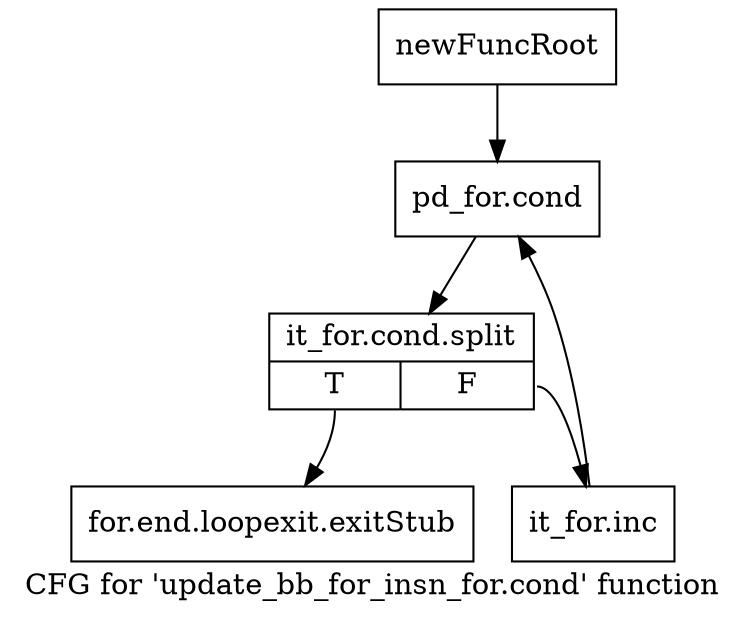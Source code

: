 digraph "CFG for 'update_bb_for_insn_for.cond' function" {
	label="CFG for 'update_bb_for_insn_for.cond' function";

	Node0xa57a000 [shape=record,label="{newFuncRoot}"];
	Node0xa57a000 -> Node0xa57a520;
	Node0xa57a050 [shape=record,label="{for.end.loopexit.exitStub}"];
	Node0xa57a520 [shape=record,label="{pd_for.cond}"];
	Node0xa57a520 -> Node0xf1c7960;
	Node0xf1c7960 [shape=record,label="{it_for.cond.split|{<s0>T|<s1>F}}"];
	Node0xf1c7960:s0 -> Node0xa57a050;
	Node0xf1c7960:s1 -> Node0xa57a570;
	Node0xa57a570 [shape=record,label="{it_for.inc}"];
	Node0xa57a570 -> Node0xa57a520;
}
